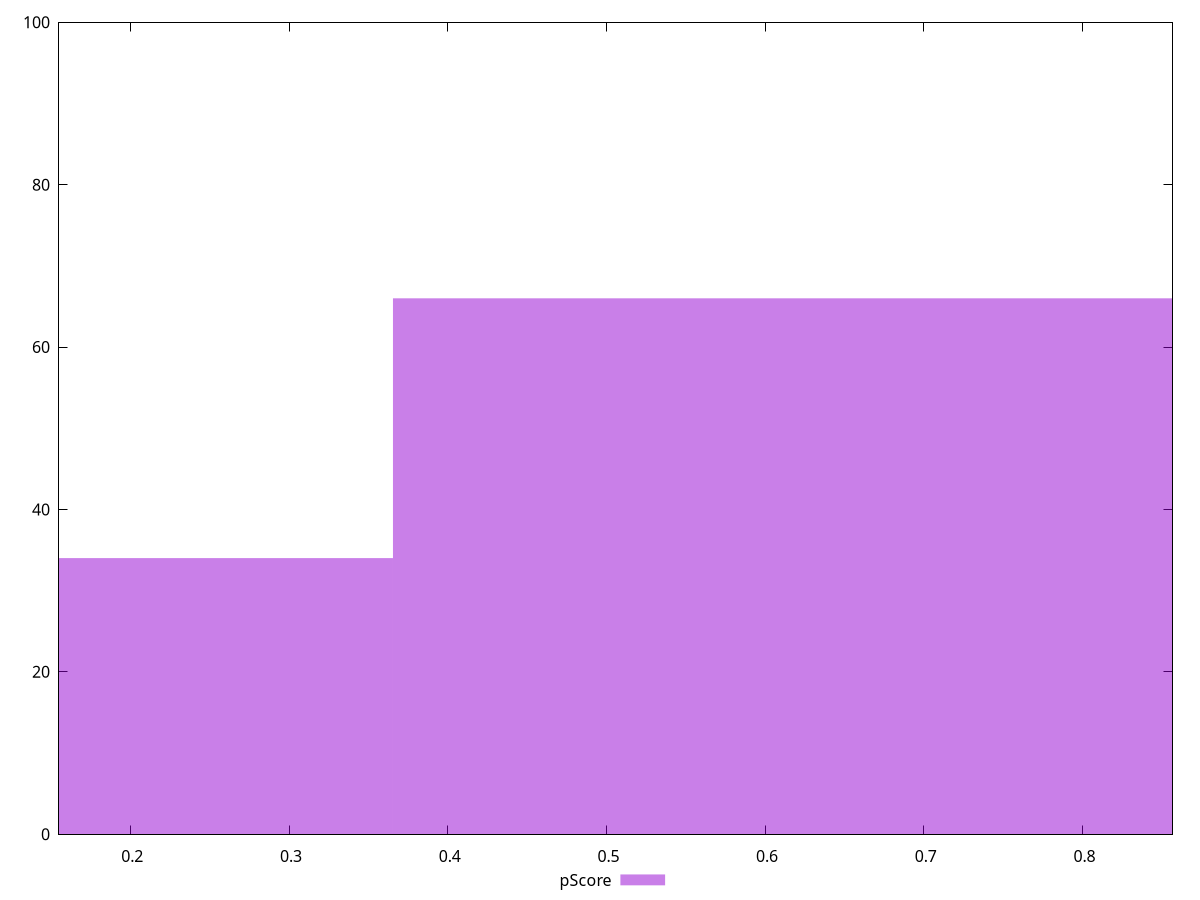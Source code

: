 reset

$pScore <<EOF
0 34
0.7309705787027899 66
EOF

set key outside below
set boxwidth 0.7309705787027899
set xrange [0.1550275229216206:0.856743386550748]
set yrange [0:100]
set trange [0:100]
set style fill transparent solid 0.5 noborder
set terminal svg size 640, 490 enhanced background rgb 'white'
set output "reports/report_00033_2021-03-01T14-23-16.841Z/first-meaningful-paint/samples/astro-inner/pScore/histogram.svg"

plot $pScore title "pScore" with boxes

reset
